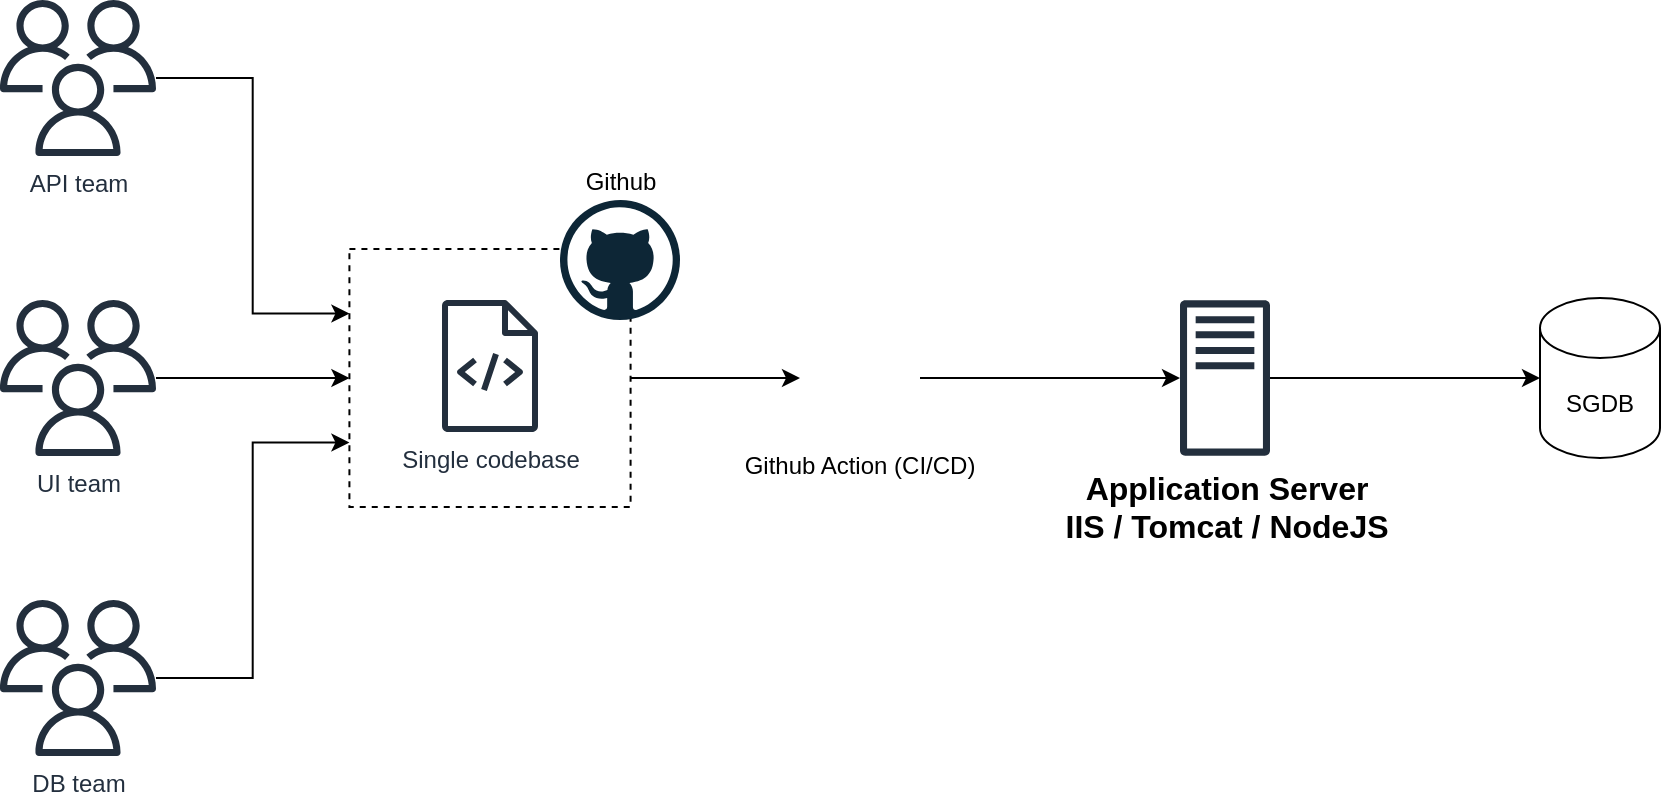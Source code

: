 <mxfile version="24.1.0" type="device">
  <diagram name="Page-1" id="3MpXuszUgL3vHetB4U5a">
    <mxGraphModel dx="1084" dy="951" grid="1" gridSize="10" guides="1" tooltips="1" connect="1" arrows="1" fold="1" page="1" pageScale="1" pageWidth="850" pageHeight="1100" math="0" shadow="0">
      <root>
        <mxCell id="0" />
        <mxCell id="1" parent="0" />
        <mxCell id="vNaWxT1Gg9VHBUWmZr-P-15" style="edgeStyle=orthogonalEdgeStyle;rounded=0;orthogonalLoop=1;jettySize=auto;html=1;" edge="1" parent="1" source="vNaWxT1Gg9VHBUWmZr-P-10" target="vNaWxT1Gg9VHBUWmZr-P-14">
          <mxGeometry relative="1" as="geometry" />
        </mxCell>
        <mxCell id="vNaWxT1Gg9VHBUWmZr-P-10" value="" style="rounded=0;whiteSpace=wrap;html=1;fillColor=none;dashed=1;" vertex="1" parent="1">
          <mxGeometry x="374.71" y="264.5" width="140.58" height="129" as="geometry" />
        </mxCell>
        <mxCell id="vNaWxT1Gg9VHBUWmZr-P-12" style="edgeStyle=orthogonalEdgeStyle;rounded=0;orthogonalLoop=1;jettySize=auto;html=1;entryX=0;entryY=0.25;entryDx=0;entryDy=0;" edge="1" parent="1" source="vNaWxT1Gg9VHBUWmZr-P-1" target="vNaWxT1Gg9VHBUWmZr-P-10">
          <mxGeometry relative="1" as="geometry" />
        </mxCell>
        <mxCell id="vNaWxT1Gg9VHBUWmZr-P-1" value="API team" style="sketch=0;outlineConnect=0;fontColor=#232F3E;gradientColor=none;fillColor=#232F3D;strokeColor=none;dashed=0;verticalLabelPosition=bottom;verticalAlign=top;align=center;html=1;fontSize=12;fontStyle=0;aspect=fixed;pointerEvents=1;shape=mxgraph.aws4.users;" vertex="1" parent="1">
          <mxGeometry x="200" y="140" width="78" height="78" as="geometry" />
        </mxCell>
        <mxCell id="vNaWxT1Gg9VHBUWmZr-P-13" style="edgeStyle=orthogonalEdgeStyle;rounded=0;orthogonalLoop=1;jettySize=auto;html=1;entryX=0;entryY=0.75;entryDx=0;entryDy=0;" edge="1" parent="1" source="vNaWxT1Gg9VHBUWmZr-P-3" target="vNaWxT1Gg9VHBUWmZr-P-10">
          <mxGeometry relative="1" as="geometry" />
        </mxCell>
        <mxCell id="vNaWxT1Gg9VHBUWmZr-P-3" value="DB team" style="sketch=0;outlineConnect=0;fontColor=#232F3E;gradientColor=none;fillColor=#232F3D;strokeColor=none;dashed=0;verticalLabelPosition=bottom;verticalAlign=top;align=center;html=1;fontSize=12;fontStyle=0;aspect=fixed;pointerEvents=1;shape=mxgraph.aws4.users;" vertex="1" parent="1">
          <mxGeometry x="200" y="440" width="78" height="78" as="geometry" />
        </mxCell>
        <mxCell id="vNaWxT1Gg9VHBUWmZr-P-11" style="edgeStyle=orthogonalEdgeStyle;rounded=0;orthogonalLoop=1;jettySize=auto;html=1;" edge="1" parent="1" source="vNaWxT1Gg9VHBUWmZr-P-4" target="vNaWxT1Gg9VHBUWmZr-P-10">
          <mxGeometry relative="1" as="geometry" />
        </mxCell>
        <mxCell id="vNaWxT1Gg9VHBUWmZr-P-4" value="UI team" style="sketch=0;outlineConnect=0;fontColor=#232F3E;gradientColor=none;fillColor=#232F3D;strokeColor=none;dashed=0;verticalLabelPosition=bottom;verticalAlign=top;align=center;html=1;fontSize=12;fontStyle=0;aspect=fixed;pointerEvents=1;shape=mxgraph.aws4.users;" vertex="1" parent="1">
          <mxGeometry x="200" y="290" width="78" height="78" as="geometry" />
        </mxCell>
        <mxCell id="vNaWxT1Gg9VHBUWmZr-P-6" value="Single codebase" style="sketch=0;outlineConnect=0;fontColor=#232F3E;gradientColor=none;fillColor=#232F3D;strokeColor=none;dashed=0;verticalLabelPosition=bottom;verticalAlign=top;align=center;html=1;fontSize=12;fontStyle=0;aspect=fixed;pointerEvents=1;shape=mxgraph.aws4.source_code;" vertex="1" parent="1">
          <mxGeometry x="420.89" y="290" width="48.22" height="66" as="geometry" />
        </mxCell>
        <mxCell id="vNaWxT1Gg9VHBUWmZr-P-7" value="Github" style="dashed=0;outlineConnect=0;html=1;align=center;labelPosition=center;verticalLabelPosition=top;verticalAlign=bottom;shape=mxgraph.weblogos.github" vertex="1" parent="1">
          <mxGeometry x="480" y="240" width="60" height="60" as="geometry" />
        </mxCell>
        <mxCell id="vNaWxT1Gg9VHBUWmZr-P-20" style="edgeStyle=orthogonalEdgeStyle;rounded=0;orthogonalLoop=1;jettySize=auto;html=1;" edge="1" parent="1" source="vNaWxT1Gg9VHBUWmZr-P-14" target="vNaWxT1Gg9VHBUWmZr-P-19">
          <mxGeometry relative="1" as="geometry" />
        </mxCell>
        <mxCell id="vNaWxT1Gg9VHBUWmZr-P-14" value="Github Action (CI/CD)" style="shape=image;verticalLabelPosition=bottom;labelBackgroundColor=default;verticalAlign=top;aspect=fixed;imageAspect=0;image=https://static-00.iconduck.com/assets.00/githubactions-icon-2048x2048-ipqow27x.png;" vertex="1" parent="1">
          <mxGeometry x="600" y="299" width="60" height="60" as="geometry" />
        </mxCell>
        <mxCell id="vNaWxT1Gg9VHBUWmZr-P-17" value="SGDB" style="shape=cylinder3;whiteSpace=wrap;html=1;boundedLbl=1;backgroundOutline=1;size=15;" vertex="1" parent="1">
          <mxGeometry x="970" y="289" width="60" height="80" as="geometry" />
        </mxCell>
        <mxCell id="vNaWxT1Gg9VHBUWmZr-P-21" style="edgeStyle=orthogonalEdgeStyle;rounded=0;orthogonalLoop=1;jettySize=auto;html=1;" edge="1" parent="1" source="vNaWxT1Gg9VHBUWmZr-P-19" target="vNaWxT1Gg9VHBUWmZr-P-17">
          <mxGeometry relative="1" as="geometry" />
        </mxCell>
        <mxCell id="vNaWxT1Gg9VHBUWmZr-P-19" value="&lt;span style=&quot;color: rgb(0, 0, 0); font-size: 16px; font-weight: 700;&quot;&gt;Application Server&lt;/span&gt;&lt;div&gt;&lt;span style=&quot;color: rgb(0, 0, 0); font-size: 16px; font-weight: 700;&quot;&gt;IIS / Tomcat / NodeJS&lt;/span&gt;&lt;/div&gt;" style="sketch=0;outlineConnect=0;fontColor=#232F3E;gradientColor=none;fillColor=#232F3D;strokeColor=none;dashed=0;verticalLabelPosition=bottom;verticalAlign=top;align=center;html=1;fontSize=12;fontStyle=0;aspect=fixed;pointerEvents=1;shape=mxgraph.aws4.traditional_server;" vertex="1" parent="1">
          <mxGeometry x="790" y="290" width="45" height="78" as="geometry" />
        </mxCell>
      </root>
    </mxGraphModel>
  </diagram>
</mxfile>
